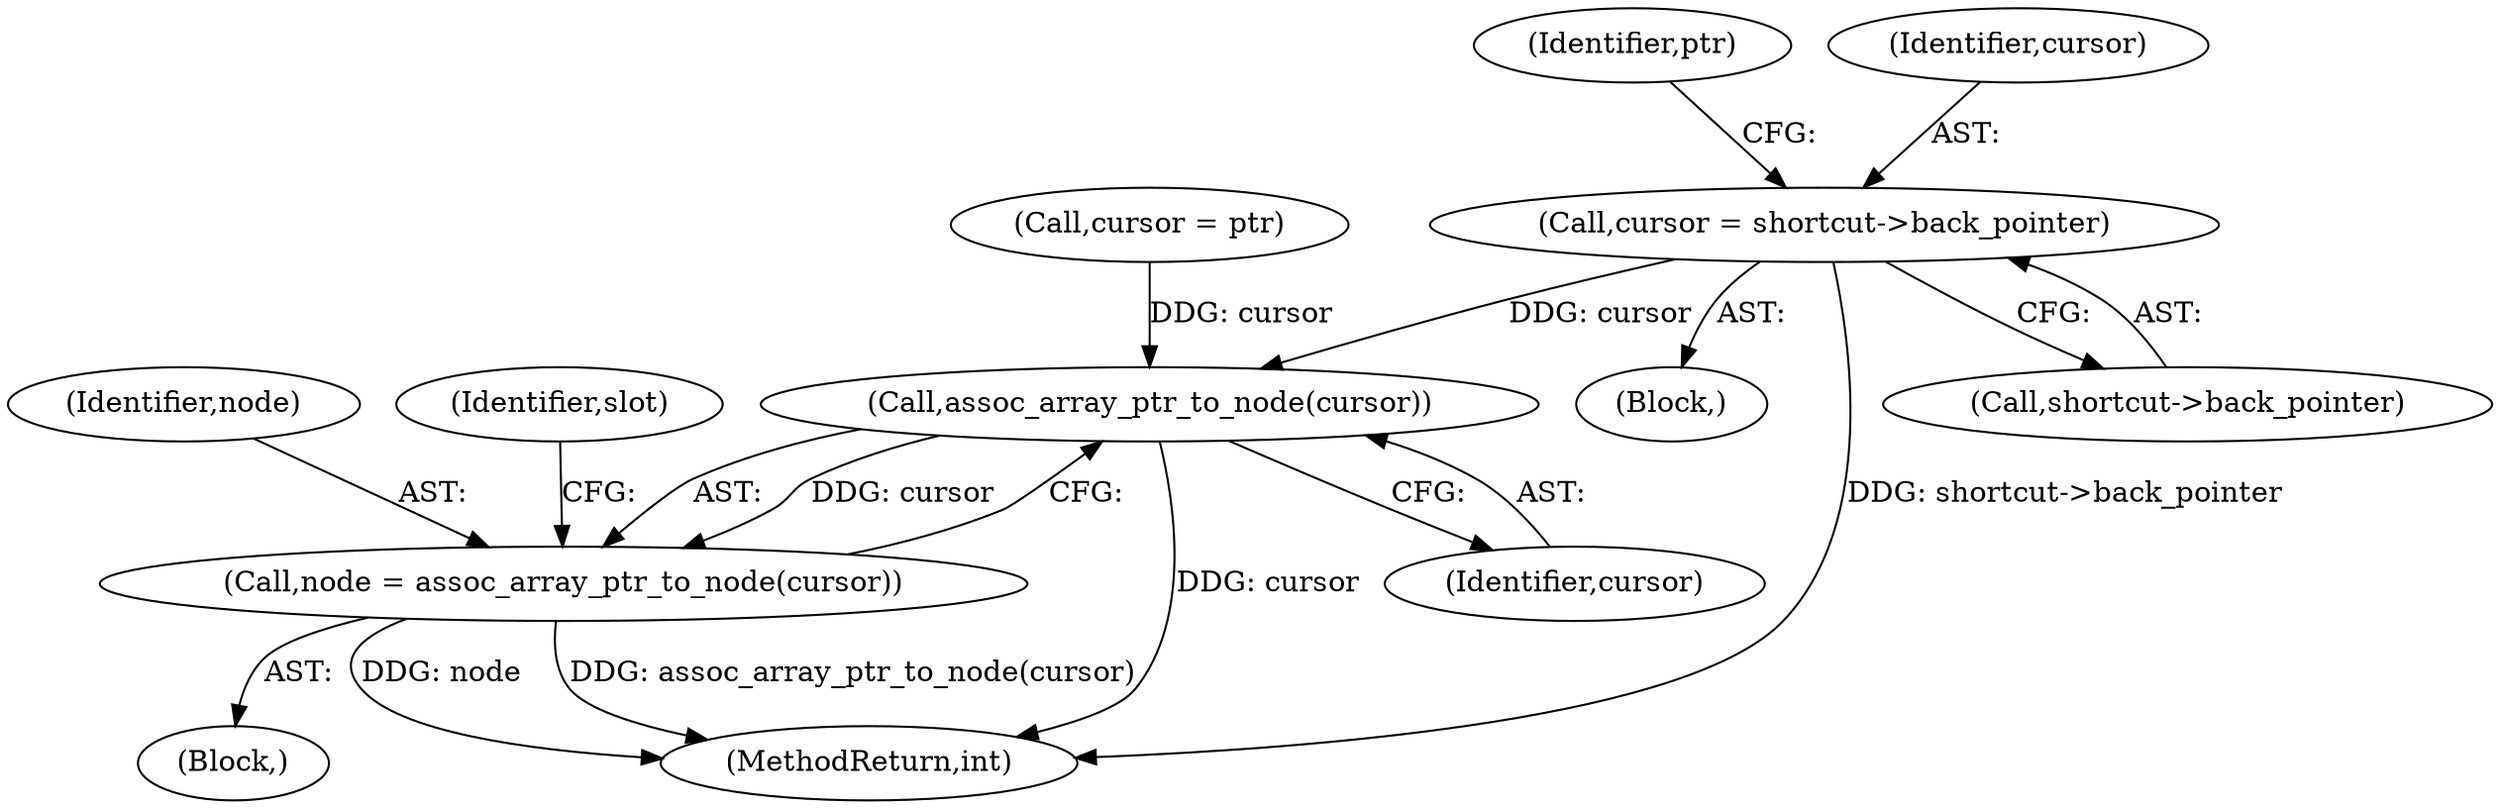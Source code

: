 digraph "0_linux_95389b08d93d5c06ec63ab49bd732b0069b7c35e@pointer" {
"1000821" [label="(Call,cursor = shortcut->back_pointer)"];
"1000841" [label="(Call,assoc_array_ptr_to_node(cursor))"];
"1000839" [label="(Call,node = assoc_array_ptr_to_node(cursor))"];
"1000116" [label="(Block,)"];
"1000840" [label="(Identifier,node)"];
"1000811" [label="(Block,)"];
"1000878" [label="(MethodReturn,int)"];
"1000838" [label="(Identifier,ptr)"];
"1000833" [label="(Call,cursor = ptr)"];
"1000821" [label="(Call,cursor = shortcut->back_pointer)"];
"1000842" [label="(Identifier,cursor)"];
"1000839" [label="(Call,node = assoc_array_ptr_to_node(cursor))"];
"1000823" [label="(Call,shortcut->back_pointer)"];
"1000841" [label="(Call,assoc_array_ptr_to_node(cursor))"];
"1000844" [label="(Identifier,slot)"];
"1000822" [label="(Identifier,cursor)"];
"1000821" -> "1000811"  [label="AST: "];
"1000821" -> "1000823"  [label="CFG: "];
"1000822" -> "1000821"  [label="AST: "];
"1000823" -> "1000821"  [label="AST: "];
"1000838" -> "1000821"  [label="CFG: "];
"1000821" -> "1000878"  [label="DDG: shortcut->back_pointer"];
"1000821" -> "1000841"  [label="DDG: cursor"];
"1000841" -> "1000839"  [label="AST: "];
"1000841" -> "1000842"  [label="CFG: "];
"1000842" -> "1000841"  [label="AST: "];
"1000839" -> "1000841"  [label="CFG: "];
"1000841" -> "1000878"  [label="DDG: cursor"];
"1000841" -> "1000839"  [label="DDG: cursor"];
"1000833" -> "1000841"  [label="DDG: cursor"];
"1000839" -> "1000116"  [label="AST: "];
"1000840" -> "1000839"  [label="AST: "];
"1000844" -> "1000839"  [label="CFG: "];
"1000839" -> "1000878"  [label="DDG: node"];
"1000839" -> "1000878"  [label="DDG: assoc_array_ptr_to_node(cursor)"];
}
